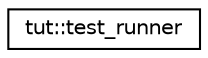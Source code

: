 digraph G
{
  edge [fontname="Helvetica",fontsize="10",labelfontname="Helvetica",labelfontsize="10"];
  node [fontname="Helvetica",fontsize="10",shape=record];
  rankdir="LR";
  Node1 [label="tut::test_runner",height=0.2,width=0.4,color="black", fillcolor="white", style="filled",URL="$classtut_1_1test__runner.html",tooltip="Test runner."];
}
